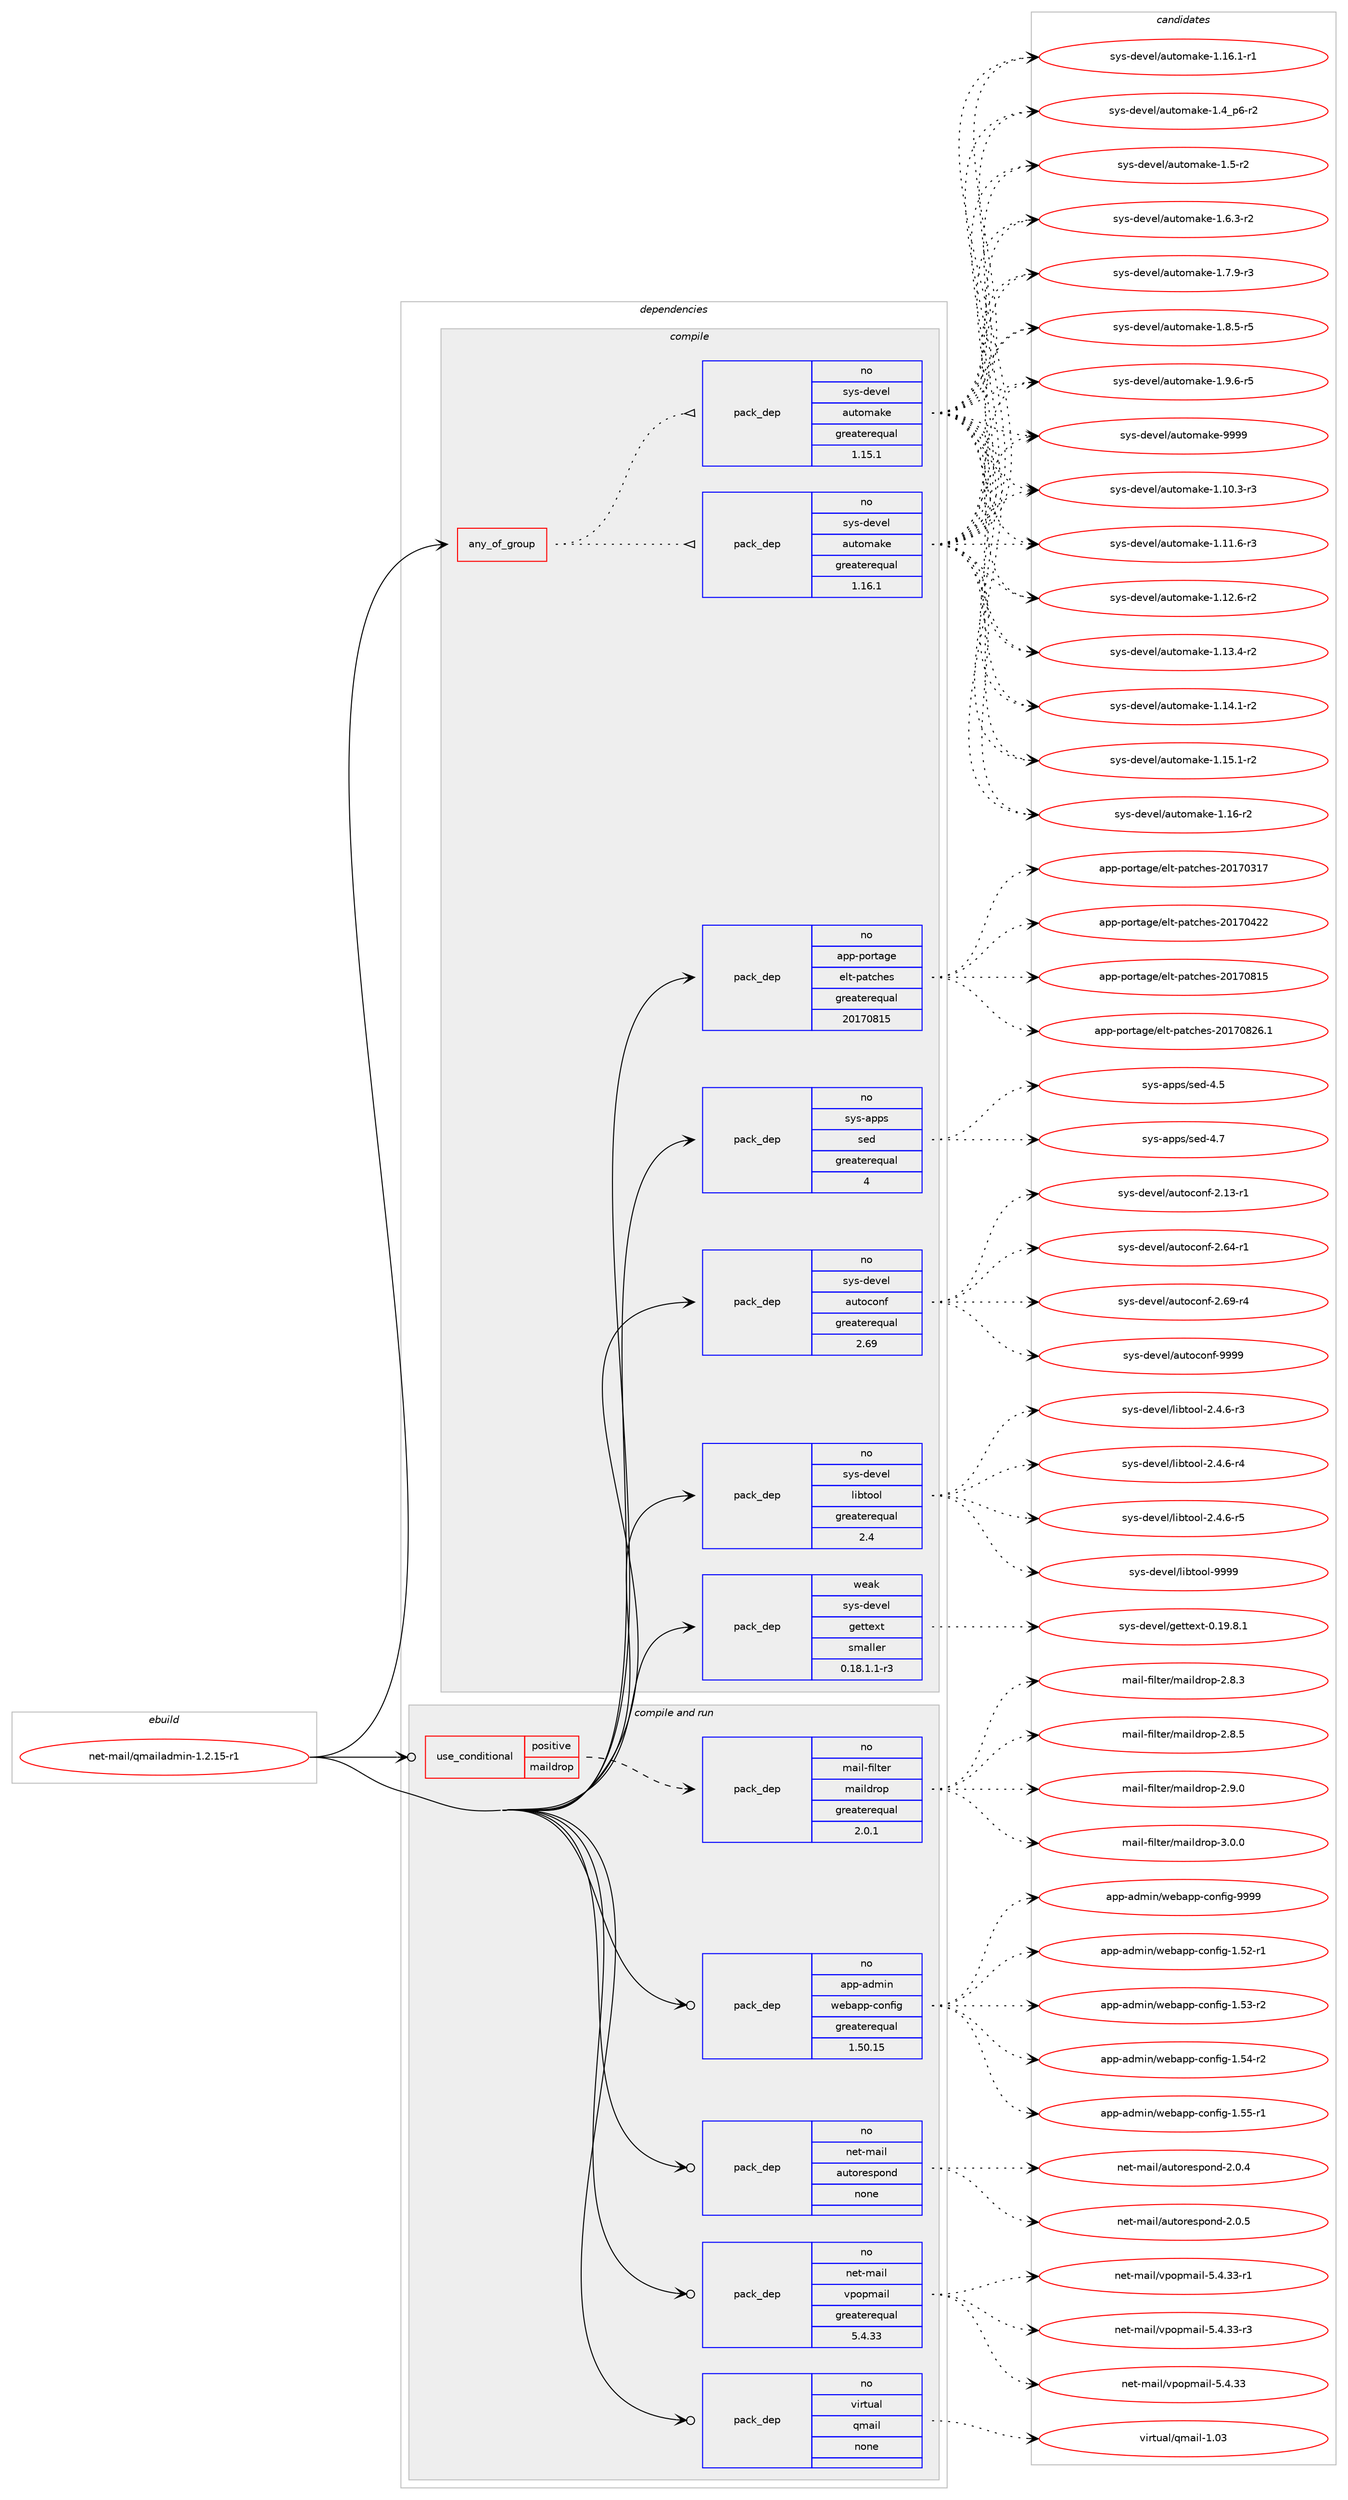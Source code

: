 digraph prolog {

# *************
# Graph options
# *************

newrank=true;
concentrate=true;
compound=true;
graph [rankdir=LR,fontname=Helvetica,fontsize=10,ranksep=1.5];#, ranksep=2.5, nodesep=0.2];
edge  [arrowhead=vee];
node  [fontname=Helvetica,fontsize=10];

# **********
# The ebuild
# **********

subgraph cluster_leftcol {
color=gray;
rank=same;
label=<<i>ebuild</i>>;
id [label="net-mail/qmailadmin-1.2.15-r1", color=red, width=4, href="../net-mail/qmailadmin-1.2.15-r1.svg"];
}

# ****************
# The dependencies
# ****************

subgraph cluster_midcol {
color=gray;
label=<<i>dependencies</i>>;
subgraph cluster_compile {
fillcolor="#eeeeee";
style=filled;
label=<<i>compile</i>>;
subgraph any26283 {
dependency1665158 [label=<<TABLE BORDER="0" CELLBORDER="1" CELLSPACING="0" CELLPADDING="4"><TR><TD CELLPADDING="10">any_of_group</TD></TR></TABLE>>, shape=none, color=red];subgraph pack1190400 {
dependency1665159 [label=<<TABLE BORDER="0" CELLBORDER="1" CELLSPACING="0" CELLPADDING="4" WIDTH="220"><TR><TD ROWSPAN="6" CELLPADDING="30">pack_dep</TD></TR><TR><TD WIDTH="110">no</TD></TR><TR><TD>sys-devel</TD></TR><TR><TD>automake</TD></TR><TR><TD>greaterequal</TD></TR><TR><TD>1.16.1</TD></TR></TABLE>>, shape=none, color=blue];
}
dependency1665158:e -> dependency1665159:w [weight=20,style="dotted",arrowhead="oinv"];
subgraph pack1190401 {
dependency1665160 [label=<<TABLE BORDER="0" CELLBORDER="1" CELLSPACING="0" CELLPADDING="4" WIDTH="220"><TR><TD ROWSPAN="6" CELLPADDING="30">pack_dep</TD></TR><TR><TD WIDTH="110">no</TD></TR><TR><TD>sys-devel</TD></TR><TR><TD>automake</TD></TR><TR><TD>greaterequal</TD></TR><TR><TD>1.15.1</TD></TR></TABLE>>, shape=none, color=blue];
}
dependency1665158:e -> dependency1665160:w [weight=20,style="dotted",arrowhead="oinv"];
}
id:e -> dependency1665158:w [weight=20,style="solid",arrowhead="vee"];
subgraph pack1190402 {
dependency1665161 [label=<<TABLE BORDER="0" CELLBORDER="1" CELLSPACING="0" CELLPADDING="4" WIDTH="220"><TR><TD ROWSPAN="6" CELLPADDING="30">pack_dep</TD></TR><TR><TD WIDTH="110">no</TD></TR><TR><TD>app-portage</TD></TR><TR><TD>elt-patches</TD></TR><TR><TD>greaterequal</TD></TR><TR><TD>20170815</TD></TR></TABLE>>, shape=none, color=blue];
}
id:e -> dependency1665161:w [weight=20,style="solid",arrowhead="vee"];
subgraph pack1190403 {
dependency1665162 [label=<<TABLE BORDER="0" CELLBORDER="1" CELLSPACING="0" CELLPADDING="4" WIDTH="220"><TR><TD ROWSPAN="6" CELLPADDING="30">pack_dep</TD></TR><TR><TD WIDTH="110">no</TD></TR><TR><TD>sys-apps</TD></TR><TR><TD>sed</TD></TR><TR><TD>greaterequal</TD></TR><TR><TD>4</TD></TR></TABLE>>, shape=none, color=blue];
}
id:e -> dependency1665162:w [weight=20,style="solid",arrowhead="vee"];
subgraph pack1190404 {
dependency1665163 [label=<<TABLE BORDER="0" CELLBORDER="1" CELLSPACING="0" CELLPADDING="4" WIDTH="220"><TR><TD ROWSPAN="6" CELLPADDING="30">pack_dep</TD></TR><TR><TD WIDTH="110">no</TD></TR><TR><TD>sys-devel</TD></TR><TR><TD>autoconf</TD></TR><TR><TD>greaterequal</TD></TR><TR><TD>2.69</TD></TR></TABLE>>, shape=none, color=blue];
}
id:e -> dependency1665163:w [weight=20,style="solid",arrowhead="vee"];
subgraph pack1190405 {
dependency1665164 [label=<<TABLE BORDER="0" CELLBORDER="1" CELLSPACING="0" CELLPADDING="4" WIDTH="220"><TR><TD ROWSPAN="6" CELLPADDING="30">pack_dep</TD></TR><TR><TD WIDTH="110">no</TD></TR><TR><TD>sys-devel</TD></TR><TR><TD>libtool</TD></TR><TR><TD>greaterequal</TD></TR><TR><TD>2.4</TD></TR></TABLE>>, shape=none, color=blue];
}
id:e -> dependency1665164:w [weight=20,style="solid",arrowhead="vee"];
subgraph pack1190406 {
dependency1665165 [label=<<TABLE BORDER="0" CELLBORDER="1" CELLSPACING="0" CELLPADDING="4" WIDTH="220"><TR><TD ROWSPAN="6" CELLPADDING="30">pack_dep</TD></TR><TR><TD WIDTH="110">weak</TD></TR><TR><TD>sys-devel</TD></TR><TR><TD>gettext</TD></TR><TR><TD>smaller</TD></TR><TR><TD>0.18.1.1-r3</TD></TR></TABLE>>, shape=none, color=blue];
}
id:e -> dependency1665165:w [weight=20,style="solid",arrowhead="vee"];
}
subgraph cluster_compileandrun {
fillcolor="#eeeeee";
style=filled;
label=<<i>compile and run</i>>;
subgraph cond447687 {
dependency1665166 [label=<<TABLE BORDER="0" CELLBORDER="1" CELLSPACING="0" CELLPADDING="4"><TR><TD ROWSPAN="3" CELLPADDING="10">use_conditional</TD></TR><TR><TD>positive</TD></TR><TR><TD>maildrop</TD></TR></TABLE>>, shape=none, color=red];
subgraph pack1190407 {
dependency1665167 [label=<<TABLE BORDER="0" CELLBORDER="1" CELLSPACING="0" CELLPADDING="4" WIDTH="220"><TR><TD ROWSPAN="6" CELLPADDING="30">pack_dep</TD></TR><TR><TD WIDTH="110">no</TD></TR><TR><TD>mail-filter</TD></TR><TR><TD>maildrop</TD></TR><TR><TD>greaterequal</TD></TR><TR><TD>2.0.1</TD></TR></TABLE>>, shape=none, color=blue];
}
dependency1665166:e -> dependency1665167:w [weight=20,style="dashed",arrowhead="vee"];
}
id:e -> dependency1665166:w [weight=20,style="solid",arrowhead="odotvee"];
subgraph pack1190408 {
dependency1665168 [label=<<TABLE BORDER="0" CELLBORDER="1" CELLSPACING="0" CELLPADDING="4" WIDTH="220"><TR><TD ROWSPAN="6" CELLPADDING="30">pack_dep</TD></TR><TR><TD WIDTH="110">no</TD></TR><TR><TD>app-admin</TD></TR><TR><TD>webapp-config</TD></TR><TR><TD>greaterequal</TD></TR><TR><TD>1.50.15</TD></TR></TABLE>>, shape=none, color=blue];
}
id:e -> dependency1665168:w [weight=20,style="solid",arrowhead="odotvee"];
subgraph pack1190409 {
dependency1665169 [label=<<TABLE BORDER="0" CELLBORDER="1" CELLSPACING="0" CELLPADDING="4" WIDTH="220"><TR><TD ROWSPAN="6" CELLPADDING="30">pack_dep</TD></TR><TR><TD WIDTH="110">no</TD></TR><TR><TD>net-mail</TD></TR><TR><TD>autorespond</TD></TR><TR><TD>none</TD></TR><TR><TD></TD></TR></TABLE>>, shape=none, color=blue];
}
id:e -> dependency1665169:w [weight=20,style="solid",arrowhead="odotvee"];
subgraph pack1190410 {
dependency1665170 [label=<<TABLE BORDER="0" CELLBORDER="1" CELLSPACING="0" CELLPADDING="4" WIDTH="220"><TR><TD ROWSPAN="6" CELLPADDING="30">pack_dep</TD></TR><TR><TD WIDTH="110">no</TD></TR><TR><TD>net-mail</TD></TR><TR><TD>vpopmail</TD></TR><TR><TD>greaterequal</TD></TR><TR><TD>5.4.33</TD></TR></TABLE>>, shape=none, color=blue];
}
id:e -> dependency1665170:w [weight=20,style="solid",arrowhead="odotvee"];
subgraph pack1190411 {
dependency1665171 [label=<<TABLE BORDER="0" CELLBORDER="1" CELLSPACING="0" CELLPADDING="4" WIDTH="220"><TR><TD ROWSPAN="6" CELLPADDING="30">pack_dep</TD></TR><TR><TD WIDTH="110">no</TD></TR><TR><TD>virtual</TD></TR><TR><TD>qmail</TD></TR><TR><TD>none</TD></TR><TR><TD></TD></TR></TABLE>>, shape=none, color=blue];
}
id:e -> dependency1665171:w [weight=20,style="solid",arrowhead="odotvee"];
}
subgraph cluster_run {
fillcolor="#eeeeee";
style=filled;
label=<<i>run</i>>;
}
}

# **************
# The candidates
# **************

subgraph cluster_choices {
rank=same;
color=gray;
label=<<i>candidates</i>>;

subgraph choice1190400 {
color=black;
nodesep=1;
choice11512111545100101118101108479711711611110997107101454946494846514511451 [label="sys-devel/automake-1.10.3-r3", color=red, width=4,href="../sys-devel/automake-1.10.3-r3.svg"];
choice11512111545100101118101108479711711611110997107101454946494946544511451 [label="sys-devel/automake-1.11.6-r3", color=red, width=4,href="../sys-devel/automake-1.11.6-r3.svg"];
choice11512111545100101118101108479711711611110997107101454946495046544511450 [label="sys-devel/automake-1.12.6-r2", color=red, width=4,href="../sys-devel/automake-1.12.6-r2.svg"];
choice11512111545100101118101108479711711611110997107101454946495146524511450 [label="sys-devel/automake-1.13.4-r2", color=red, width=4,href="../sys-devel/automake-1.13.4-r2.svg"];
choice11512111545100101118101108479711711611110997107101454946495246494511450 [label="sys-devel/automake-1.14.1-r2", color=red, width=4,href="../sys-devel/automake-1.14.1-r2.svg"];
choice11512111545100101118101108479711711611110997107101454946495346494511450 [label="sys-devel/automake-1.15.1-r2", color=red, width=4,href="../sys-devel/automake-1.15.1-r2.svg"];
choice1151211154510010111810110847971171161111099710710145494649544511450 [label="sys-devel/automake-1.16-r2", color=red, width=4,href="../sys-devel/automake-1.16-r2.svg"];
choice11512111545100101118101108479711711611110997107101454946495446494511449 [label="sys-devel/automake-1.16.1-r1", color=red, width=4,href="../sys-devel/automake-1.16.1-r1.svg"];
choice115121115451001011181011084797117116111109971071014549465295112544511450 [label="sys-devel/automake-1.4_p6-r2", color=red, width=4,href="../sys-devel/automake-1.4_p6-r2.svg"];
choice11512111545100101118101108479711711611110997107101454946534511450 [label="sys-devel/automake-1.5-r2", color=red, width=4,href="../sys-devel/automake-1.5-r2.svg"];
choice115121115451001011181011084797117116111109971071014549465446514511450 [label="sys-devel/automake-1.6.3-r2", color=red, width=4,href="../sys-devel/automake-1.6.3-r2.svg"];
choice115121115451001011181011084797117116111109971071014549465546574511451 [label="sys-devel/automake-1.7.9-r3", color=red, width=4,href="../sys-devel/automake-1.7.9-r3.svg"];
choice115121115451001011181011084797117116111109971071014549465646534511453 [label="sys-devel/automake-1.8.5-r5", color=red, width=4,href="../sys-devel/automake-1.8.5-r5.svg"];
choice115121115451001011181011084797117116111109971071014549465746544511453 [label="sys-devel/automake-1.9.6-r5", color=red, width=4,href="../sys-devel/automake-1.9.6-r5.svg"];
choice115121115451001011181011084797117116111109971071014557575757 [label="sys-devel/automake-9999", color=red, width=4,href="../sys-devel/automake-9999.svg"];
dependency1665159:e -> choice11512111545100101118101108479711711611110997107101454946494846514511451:w [style=dotted,weight="100"];
dependency1665159:e -> choice11512111545100101118101108479711711611110997107101454946494946544511451:w [style=dotted,weight="100"];
dependency1665159:e -> choice11512111545100101118101108479711711611110997107101454946495046544511450:w [style=dotted,weight="100"];
dependency1665159:e -> choice11512111545100101118101108479711711611110997107101454946495146524511450:w [style=dotted,weight="100"];
dependency1665159:e -> choice11512111545100101118101108479711711611110997107101454946495246494511450:w [style=dotted,weight="100"];
dependency1665159:e -> choice11512111545100101118101108479711711611110997107101454946495346494511450:w [style=dotted,weight="100"];
dependency1665159:e -> choice1151211154510010111810110847971171161111099710710145494649544511450:w [style=dotted,weight="100"];
dependency1665159:e -> choice11512111545100101118101108479711711611110997107101454946495446494511449:w [style=dotted,weight="100"];
dependency1665159:e -> choice115121115451001011181011084797117116111109971071014549465295112544511450:w [style=dotted,weight="100"];
dependency1665159:e -> choice11512111545100101118101108479711711611110997107101454946534511450:w [style=dotted,weight="100"];
dependency1665159:e -> choice115121115451001011181011084797117116111109971071014549465446514511450:w [style=dotted,weight="100"];
dependency1665159:e -> choice115121115451001011181011084797117116111109971071014549465546574511451:w [style=dotted,weight="100"];
dependency1665159:e -> choice115121115451001011181011084797117116111109971071014549465646534511453:w [style=dotted,weight="100"];
dependency1665159:e -> choice115121115451001011181011084797117116111109971071014549465746544511453:w [style=dotted,weight="100"];
dependency1665159:e -> choice115121115451001011181011084797117116111109971071014557575757:w [style=dotted,weight="100"];
}
subgraph choice1190401 {
color=black;
nodesep=1;
choice11512111545100101118101108479711711611110997107101454946494846514511451 [label="sys-devel/automake-1.10.3-r3", color=red, width=4,href="../sys-devel/automake-1.10.3-r3.svg"];
choice11512111545100101118101108479711711611110997107101454946494946544511451 [label="sys-devel/automake-1.11.6-r3", color=red, width=4,href="../sys-devel/automake-1.11.6-r3.svg"];
choice11512111545100101118101108479711711611110997107101454946495046544511450 [label="sys-devel/automake-1.12.6-r2", color=red, width=4,href="../sys-devel/automake-1.12.6-r2.svg"];
choice11512111545100101118101108479711711611110997107101454946495146524511450 [label="sys-devel/automake-1.13.4-r2", color=red, width=4,href="../sys-devel/automake-1.13.4-r2.svg"];
choice11512111545100101118101108479711711611110997107101454946495246494511450 [label="sys-devel/automake-1.14.1-r2", color=red, width=4,href="../sys-devel/automake-1.14.1-r2.svg"];
choice11512111545100101118101108479711711611110997107101454946495346494511450 [label="sys-devel/automake-1.15.1-r2", color=red, width=4,href="../sys-devel/automake-1.15.1-r2.svg"];
choice1151211154510010111810110847971171161111099710710145494649544511450 [label="sys-devel/automake-1.16-r2", color=red, width=4,href="../sys-devel/automake-1.16-r2.svg"];
choice11512111545100101118101108479711711611110997107101454946495446494511449 [label="sys-devel/automake-1.16.1-r1", color=red, width=4,href="../sys-devel/automake-1.16.1-r1.svg"];
choice115121115451001011181011084797117116111109971071014549465295112544511450 [label="sys-devel/automake-1.4_p6-r2", color=red, width=4,href="../sys-devel/automake-1.4_p6-r2.svg"];
choice11512111545100101118101108479711711611110997107101454946534511450 [label="sys-devel/automake-1.5-r2", color=red, width=4,href="../sys-devel/automake-1.5-r2.svg"];
choice115121115451001011181011084797117116111109971071014549465446514511450 [label="sys-devel/automake-1.6.3-r2", color=red, width=4,href="../sys-devel/automake-1.6.3-r2.svg"];
choice115121115451001011181011084797117116111109971071014549465546574511451 [label="sys-devel/automake-1.7.9-r3", color=red, width=4,href="../sys-devel/automake-1.7.9-r3.svg"];
choice115121115451001011181011084797117116111109971071014549465646534511453 [label="sys-devel/automake-1.8.5-r5", color=red, width=4,href="../sys-devel/automake-1.8.5-r5.svg"];
choice115121115451001011181011084797117116111109971071014549465746544511453 [label="sys-devel/automake-1.9.6-r5", color=red, width=4,href="../sys-devel/automake-1.9.6-r5.svg"];
choice115121115451001011181011084797117116111109971071014557575757 [label="sys-devel/automake-9999", color=red, width=4,href="../sys-devel/automake-9999.svg"];
dependency1665160:e -> choice11512111545100101118101108479711711611110997107101454946494846514511451:w [style=dotted,weight="100"];
dependency1665160:e -> choice11512111545100101118101108479711711611110997107101454946494946544511451:w [style=dotted,weight="100"];
dependency1665160:e -> choice11512111545100101118101108479711711611110997107101454946495046544511450:w [style=dotted,weight="100"];
dependency1665160:e -> choice11512111545100101118101108479711711611110997107101454946495146524511450:w [style=dotted,weight="100"];
dependency1665160:e -> choice11512111545100101118101108479711711611110997107101454946495246494511450:w [style=dotted,weight="100"];
dependency1665160:e -> choice11512111545100101118101108479711711611110997107101454946495346494511450:w [style=dotted,weight="100"];
dependency1665160:e -> choice1151211154510010111810110847971171161111099710710145494649544511450:w [style=dotted,weight="100"];
dependency1665160:e -> choice11512111545100101118101108479711711611110997107101454946495446494511449:w [style=dotted,weight="100"];
dependency1665160:e -> choice115121115451001011181011084797117116111109971071014549465295112544511450:w [style=dotted,weight="100"];
dependency1665160:e -> choice11512111545100101118101108479711711611110997107101454946534511450:w [style=dotted,weight="100"];
dependency1665160:e -> choice115121115451001011181011084797117116111109971071014549465446514511450:w [style=dotted,weight="100"];
dependency1665160:e -> choice115121115451001011181011084797117116111109971071014549465546574511451:w [style=dotted,weight="100"];
dependency1665160:e -> choice115121115451001011181011084797117116111109971071014549465646534511453:w [style=dotted,weight="100"];
dependency1665160:e -> choice115121115451001011181011084797117116111109971071014549465746544511453:w [style=dotted,weight="100"];
dependency1665160:e -> choice115121115451001011181011084797117116111109971071014557575757:w [style=dotted,weight="100"];
}
subgraph choice1190402 {
color=black;
nodesep=1;
choice97112112451121111141169710310147101108116451129711699104101115455048495548514955 [label="app-portage/elt-patches-20170317", color=red, width=4,href="../app-portage/elt-patches-20170317.svg"];
choice97112112451121111141169710310147101108116451129711699104101115455048495548525050 [label="app-portage/elt-patches-20170422", color=red, width=4,href="../app-portage/elt-patches-20170422.svg"];
choice97112112451121111141169710310147101108116451129711699104101115455048495548564953 [label="app-portage/elt-patches-20170815", color=red, width=4,href="../app-portage/elt-patches-20170815.svg"];
choice971121124511211111411697103101471011081164511297116991041011154550484955485650544649 [label="app-portage/elt-patches-20170826.1", color=red, width=4,href="../app-portage/elt-patches-20170826.1.svg"];
dependency1665161:e -> choice97112112451121111141169710310147101108116451129711699104101115455048495548514955:w [style=dotted,weight="100"];
dependency1665161:e -> choice97112112451121111141169710310147101108116451129711699104101115455048495548525050:w [style=dotted,weight="100"];
dependency1665161:e -> choice97112112451121111141169710310147101108116451129711699104101115455048495548564953:w [style=dotted,weight="100"];
dependency1665161:e -> choice971121124511211111411697103101471011081164511297116991041011154550484955485650544649:w [style=dotted,weight="100"];
}
subgraph choice1190403 {
color=black;
nodesep=1;
choice11512111545971121121154711510110045524653 [label="sys-apps/sed-4.5", color=red, width=4,href="../sys-apps/sed-4.5.svg"];
choice11512111545971121121154711510110045524655 [label="sys-apps/sed-4.7", color=red, width=4,href="../sys-apps/sed-4.7.svg"];
dependency1665162:e -> choice11512111545971121121154711510110045524653:w [style=dotted,weight="100"];
dependency1665162:e -> choice11512111545971121121154711510110045524655:w [style=dotted,weight="100"];
}
subgraph choice1190404 {
color=black;
nodesep=1;
choice1151211154510010111810110847971171161119911111010245504649514511449 [label="sys-devel/autoconf-2.13-r1", color=red, width=4,href="../sys-devel/autoconf-2.13-r1.svg"];
choice1151211154510010111810110847971171161119911111010245504654524511449 [label="sys-devel/autoconf-2.64-r1", color=red, width=4,href="../sys-devel/autoconf-2.64-r1.svg"];
choice1151211154510010111810110847971171161119911111010245504654574511452 [label="sys-devel/autoconf-2.69-r4", color=red, width=4,href="../sys-devel/autoconf-2.69-r4.svg"];
choice115121115451001011181011084797117116111991111101024557575757 [label="sys-devel/autoconf-9999", color=red, width=4,href="../sys-devel/autoconf-9999.svg"];
dependency1665163:e -> choice1151211154510010111810110847971171161119911111010245504649514511449:w [style=dotted,weight="100"];
dependency1665163:e -> choice1151211154510010111810110847971171161119911111010245504654524511449:w [style=dotted,weight="100"];
dependency1665163:e -> choice1151211154510010111810110847971171161119911111010245504654574511452:w [style=dotted,weight="100"];
dependency1665163:e -> choice115121115451001011181011084797117116111991111101024557575757:w [style=dotted,weight="100"];
}
subgraph choice1190405 {
color=black;
nodesep=1;
choice1151211154510010111810110847108105981161111111084550465246544511451 [label="sys-devel/libtool-2.4.6-r3", color=red, width=4,href="../sys-devel/libtool-2.4.6-r3.svg"];
choice1151211154510010111810110847108105981161111111084550465246544511452 [label="sys-devel/libtool-2.4.6-r4", color=red, width=4,href="../sys-devel/libtool-2.4.6-r4.svg"];
choice1151211154510010111810110847108105981161111111084550465246544511453 [label="sys-devel/libtool-2.4.6-r5", color=red, width=4,href="../sys-devel/libtool-2.4.6-r5.svg"];
choice1151211154510010111810110847108105981161111111084557575757 [label="sys-devel/libtool-9999", color=red, width=4,href="../sys-devel/libtool-9999.svg"];
dependency1665164:e -> choice1151211154510010111810110847108105981161111111084550465246544511451:w [style=dotted,weight="100"];
dependency1665164:e -> choice1151211154510010111810110847108105981161111111084550465246544511452:w [style=dotted,weight="100"];
dependency1665164:e -> choice1151211154510010111810110847108105981161111111084550465246544511453:w [style=dotted,weight="100"];
dependency1665164:e -> choice1151211154510010111810110847108105981161111111084557575757:w [style=dotted,weight="100"];
}
subgraph choice1190406 {
color=black;
nodesep=1;
choice1151211154510010111810110847103101116116101120116454846495746564649 [label="sys-devel/gettext-0.19.8.1", color=red, width=4,href="../sys-devel/gettext-0.19.8.1.svg"];
dependency1665165:e -> choice1151211154510010111810110847103101116116101120116454846495746564649:w [style=dotted,weight="100"];
}
subgraph choice1190407 {
color=black;
nodesep=1;
choice10997105108451021051081161011144710997105108100114111112455046564651 [label="mail-filter/maildrop-2.8.3", color=red, width=4,href="../mail-filter/maildrop-2.8.3.svg"];
choice10997105108451021051081161011144710997105108100114111112455046564653 [label="mail-filter/maildrop-2.8.5", color=red, width=4,href="../mail-filter/maildrop-2.8.5.svg"];
choice10997105108451021051081161011144710997105108100114111112455046574648 [label="mail-filter/maildrop-2.9.0", color=red, width=4,href="../mail-filter/maildrop-2.9.0.svg"];
choice10997105108451021051081161011144710997105108100114111112455146484648 [label="mail-filter/maildrop-3.0.0", color=red, width=4,href="../mail-filter/maildrop-3.0.0.svg"];
dependency1665167:e -> choice10997105108451021051081161011144710997105108100114111112455046564651:w [style=dotted,weight="100"];
dependency1665167:e -> choice10997105108451021051081161011144710997105108100114111112455046564653:w [style=dotted,weight="100"];
dependency1665167:e -> choice10997105108451021051081161011144710997105108100114111112455046574648:w [style=dotted,weight="100"];
dependency1665167:e -> choice10997105108451021051081161011144710997105108100114111112455146484648:w [style=dotted,weight="100"];
}
subgraph choice1190408 {
color=black;
nodesep=1;
choice971121124597100109105110471191019897112112459911111010210510345494653504511449 [label="app-admin/webapp-config-1.52-r1", color=red, width=4,href="../app-admin/webapp-config-1.52-r1.svg"];
choice971121124597100109105110471191019897112112459911111010210510345494653514511450 [label="app-admin/webapp-config-1.53-r2", color=red, width=4,href="../app-admin/webapp-config-1.53-r2.svg"];
choice971121124597100109105110471191019897112112459911111010210510345494653524511450 [label="app-admin/webapp-config-1.54-r2", color=red, width=4,href="../app-admin/webapp-config-1.54-r2.svg"];
choice971121124597100109105110471191019897112112459911111010210510345494653534511449 [label="app-admin/webapp-config-1.55-r1", color=red, width=4,href="../app-admin/webapp-config-1.55-r1.svg"];
choice97112112459710010910511047119101989711211245991111101021051034557575757 [label="app-admin/webapp-config-9999", color=red, width=4,href="../app-admin/webapp-config-9999.svg"];
dependency1665168:e -> choice971121124597100109105110471191019897112112459911111010210510345494653504511449:w [style=dotted,weight="100"];
dependency1665168:e -> choice971121124597100109105110471191019897112112459911111010210510345494653514511450:w [style=dotted,weight="100"];
dependency1665168:e -> choice971121124597100109105110471191019897112112459911111010210510345494653524511450:w [style=dotted,weight="100"];
dependency1665168:e -> choice971121124597100109105110471191019897112112459911111010210510345494653534511449:w [style=dotted,weight="100"];
dependency1665168:e -> choice97112112459710010910511047119101989711211245991111101021051034557575757:w [style=dotted,weight="100"];
}
subgraph choice1190409 {
color=black;
nodesep=1;
choice11010111645109971051084797117116111114101115112111110100455046484652 [label="net-mail/autorespond-2.0.4", color=red, width=4,href="../net-mail/autorespond-2.0.4.svg"];
choice11010111645109971051084797117116111114101115112111110100455046484653 [label="net-mail/autorespond-2.0.5", color=red, width=4,href="../net-mail/autorespond-2.0.5.svg"];
dependency1665169:e -> choice11010111645109971051084797117116111114101115112111110100455046484652:w [style=dotted,weight="100"];
dependency1665169:e -> choice11010111645109971051084797117116111114101115112111110100455046484653:w [style=dotted,weight="100"];
}
subgraph choice1190410 {
color=black;
nodesep=1;
choice1101011164510997105108471181121111121099710510845534652465151 [label="net-mail/vpopmail-5.4.33", color=red, width=4,href="../net-mail/vpopmail-5.4.33.svg"];
choice11010111645109971051084711811211111210997105108455346524651514511449 [label="net-mail/vpopmail-5.4.33-r1", color=red, width=4,href="../net-mail/vpopmail-5.4.33-r1.svg"];
choice11010111645109971051084711811211111210997105108455346524651514511451 [label="net-mail/vpopmail-5.4.33-r3", color=red, width=4,href="../net-mail/vpopmail-5.4.33-r3.svg"];
dependency1665170:e -> choice1101011164510997105108471181121111121099710510845534652465151:w [style=dotted,weight="100"];
dependency1665170:e -> choice11010111645109971051084711811211111210997105108455346524651514511449:w [style=dotted,weight="100"];
dependency1665170:e -> choice11010111645109971051084711811211111210997105108455346524651514511451:w [style=dotted,weight="100"];
}
subgraph choice1190411 {
color=black;
nodesep=1;
choice1181051141161179710847113109971051084549464851 [label="virtual/qmail-1.03", color=red, width=4,href="../virtual/qmail-1.03.svg"];
dependency1665171:e -> choice1181051141161179710847113109971051084549464851:w [style=dotted,weight="100"];
}
}

}
